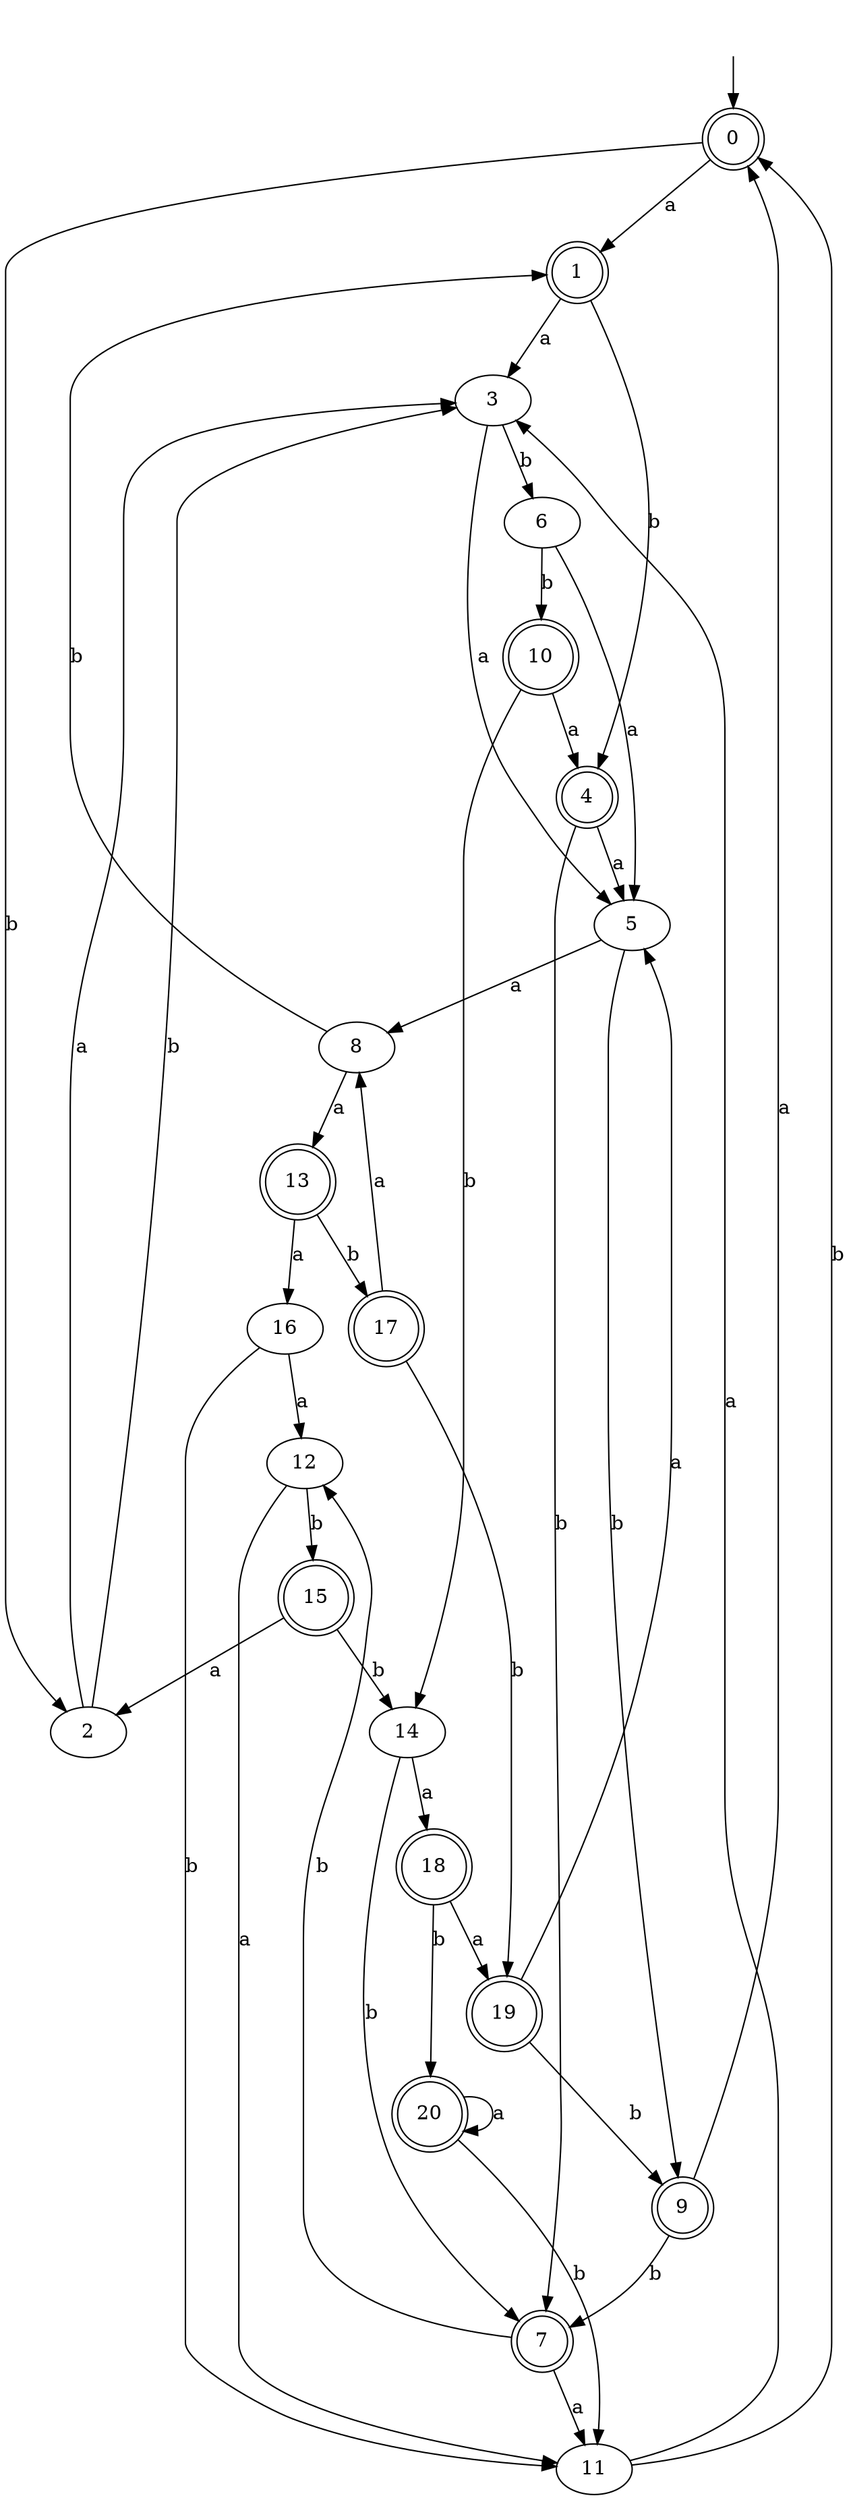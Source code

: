 digraph RandomDFA {
  __start0 [label="", shape=none];
  __start0 -> 0 [label=""];
  0 [shape=circle] [shape=doublecircle]
  0 -> 1 [label="a"]
  0 -> 2 [label="b"]
  1 [shape=doublecircle]
  1 -> 3 [label="a"]
  1 -> 4 [label="b"]
  2
  2 -> 3 [label="a"]
  2 -> 3 [label="b"]
  3
  3 -> 5 [label="a"]
  3 -> 6 [label="b"]
  4 [shape=doublecircle]
  4 -> 5 [label="a"]
  4 -> 7 [label="b"]
  5
  5 -> 8 [label="a"]
  5 -> 9 [label="b"]
  6
  6 -> 5 [label="a"]
  6 -> 10 [label="b"]
  7 [shape=doublecircle]
  7 -> 11 [label="a"]
  7 -> 12 [label="b"]
  8
  8 -> 13 [label="a"]
  8 -> 1 [label="b"]
  9 [shape=doublecircle]
  9 -> 0 [label="a"]
  9 -> 7 [label="b"]
  10 [shape=doublecircle]
  10 -> 4 [label="a"]
  10 -> 14 [label="b"]
  11
  11 -> 3 [label="a"]
  11 -> 0 [label="b"]
  12
  12 -> 11 [label="a"]
  12 -> 15 [label="b"]
  13 [shape=doublecircle]
  13 -> 16 [label="a"]
  13 -> 17 [label="b"]
  14
  14 -> 18 [label="a"]
  14 -> 7 [label="b"]
  15 [shape=doublecircle]
  15 -> 2 [label="a"]
  15 -> 14 [label="b"]
  16
  16 -> 12 [label="a"]
  16 -> 11 [label="b"]
  17 [shape=doublecircle]
  17 -> 8 [label="a"]
  17 -> 19 [label="b"]
  18 [shape=doublecircle]
  18 -> 19 [label="a"]
  18 -> 20 [label="b"]
  19 [shape=doublecircle]
  19 -> 5 [label="a"]
  19 -> 9 [label="b"]
  20 [shape=doublecircle]
  20 -> 20 [label="a"]
  20 -> 11 [label="b"]
}
